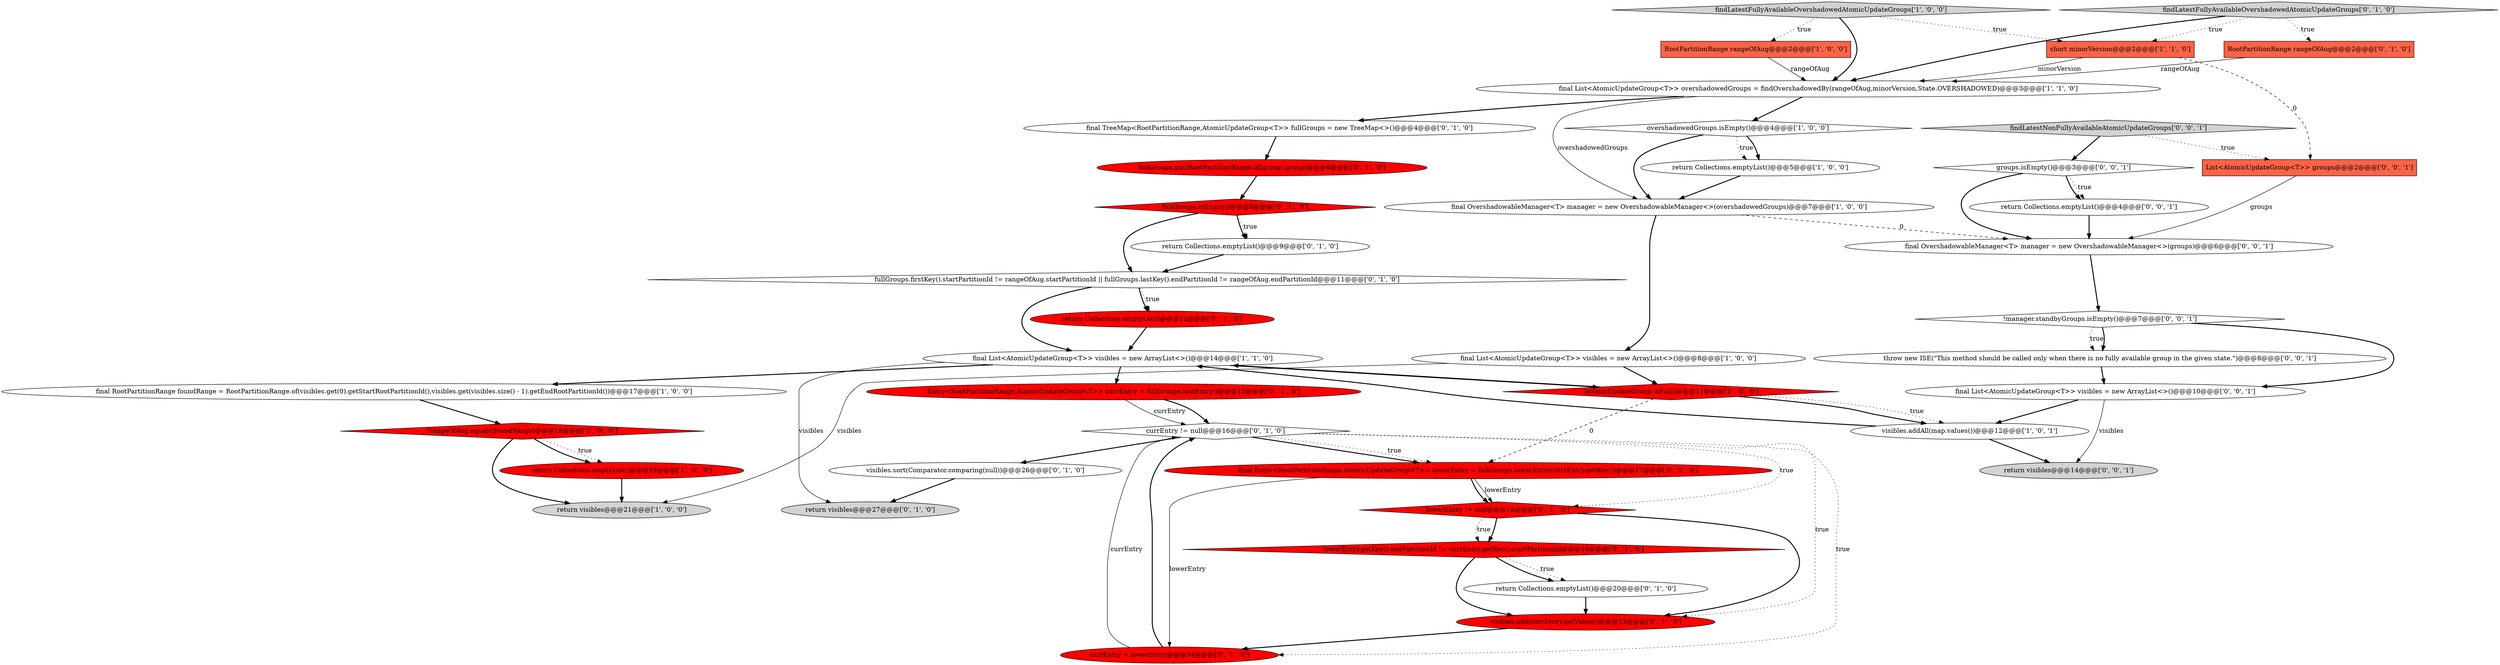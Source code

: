 digraph {
32 [style = filled, label = "final TreeMap<RootPartitionRange,AtomicUpdateGroup<T>> fullGroups = new TreeMap<>()@@@4@@@['0', '1', '0']", fillcolor = white, shape = ellipse image = "AAA0AAABBB2BBB"];
11 [style = filled, label = "findLatestFullyAvailableOvershadowedAtomicUpdateGroups['1', '0', '0']", fillcolor = lightgray, shape = diamond image = "AAA0AAABBB1BBB"];
14 [style = filled, label = "!rangeOfAug.equals(foundRange)@@@18@@@['1', '0', '0']", fillcolor = red, shape = diamond image = "AAA1AAABBB1BBB"];
6 [style = filled, label = "overshadowedGroups.isEmpty()@@@4@@@['1', '0', '0']", fillcolor = white, shape = diamond image = "AAA0AAABBB1BBB"];
18 [style = filled, label = "fullGroups.isEmpty()@@@8@@@['0', '1', '0']", fillcolor = red, shape = diamond image = "AAA1AAABBB2BBB"];
24 [style = filled, label = "fullGroups.put(RootPartitionRange.of(group),group)@@@6@@@['0', '1', '0']", fillcolor = red, shape = ellipse image = "AAA1AAABBB2BBB"];
36 [style = filled, label = "throw new ISE(\"This method should be called only when there is no fully available group in the given state.\")@@@8@@@['0', '0', '1']", fillcolor = white, shape = ellipse image = "AAA0AAABBB3BBB"];
0 [style = filled, label = "final List<AtomicUpdateGroup<T>> visibles = new ArrayList<>()@@@14@@@['1', '1', '0']", fillcolor = white, shape = ellipse image = "AAA0AAABBB1BBB"];
8 [style = filled, label = "return visibles@@@21@@@['1', '0', '0']", fillcolor = lightgray, shape = ellipse image = "AAA0AAABBB1BBB"];
16 [style = filled, label = "return Collections.emptyList()@@@20@@@['0', '1', '0']", fillcolor = white, shape = ellipse image = "AAA0AAABBB2BBB"];
23 [style = filled, label = "currEntry = lowerEntry@@@24@@@['0', '1', '0']", fillcolor = red, shape = ellipse image = "AAA1AAABBB2BBB"];
38 [style = filled, label = "return visibles@@@14@@@['0', '0', '1']", fillcolor = lightgray, shape = ellipse image = "AAA0AAABBB3BBB"];
10 [style = filled, label = "final List<AtomicUpdateGroup<T>> overshadowedGroups = findOvershadowedBy(rangeOfAug,minorVersion,State.OVERSHADOWED)@@@3@@@['1', '1', '0']", fillcolor = white, shape = ellipse image = "AAA0AAABBB1BBB"];
28 [style = filled, label = "fullGroups.firstKey().startPartitionId != rangeOfAug.startPartitionId || fullGroups.lastKey().endPartitionId != rangeOfAug.endPartitionId@@@11@@@['0', '1', '0']", fillcolor = white, shape = diamond image = "AAA0AAABBB2BBB"];
30 [style = filled, label = "lowerEntry.getKey().endPartitionId != currEntry.getKey().startPartitionId@@@19@@@['0', '1', '0']", fillcolor = red, shape = diamond image = "AAA1AAABBB2BBB"];
22 [style = filled, label = "findLatestFullyAvailableOvershadowedAtomicUpdateGroups['0', '1', '0']", fillcolor = lightgray, shape = diamond image = "AAA0AAABBB2BBB"];
2 [style = filled, label = "RootPartitionRange rangeOfAug@@@2@@@['1', '0', '0']", fillcolor = tomato, shape = box image = "AAA0AAABBB1BBB"];
26 [style = filled, label = "Entry<RootPartitionRange,AtomicUpdateGroup<T>> currEntry = fullGroups.lastEntry()@@@15@@@['0', '1', '0']", fillcolor = red, shape = ellipse image = "AAA1AAABBB2BBB"];
27 [style = filled, label = "visibles.sort(Comparator.comparing(null))@@@26@@@['0', '1', '0']", fillcolor = white, shape = ellipse image = "AAA0AAABBB2BBB"];
35 [style = filled, label = "!manager.standbyGroups.isEmpty()@@@7@@@['0', '0', '1']", fillcolor = white, shape = diamond image = "AAA0AAABBB3BBB"];
41 [style = filled, label = "findLatestNonFullyAvailableAtomicUpdateGroups['0', '0', '1']", fillcolor = lightgray, shape = diamond image = "AAA0AAABBB3BBB"];
4 [style = filled, label = "final OvershadowableManager<T> manager = new OvershadowableManager<>(overshadowedGroups)@@@7@@@['1', '0', '0']", fillcolor = white, shape = ellipse image = "AAA0AAABBB1BBB"];
31 [style = filled, label = "final Entry<RootPartitionRange,AtomicUpdateGroup<T>> lowerEntry = fullGroups.lowerEntry(currEntry.getKey())@@@17@@@['0', '1', '0']", fillcolor = red, shape = ellipse image = "AAA1AAABBB2BBB"];
25 [style = filled, label = "RootPartitionRange rangeOfAug@@@2@@@['0', '1', '0']", fillcolor = tomato, shape = box image = "AAA0AAABBB2BBB"];
19 [style = filled, label = "return Collections.emptyList()@@@9@@@['0', '1', '0']", fillcolor = white, shape = ellipse image = "AAA0AAABBB2BBB"];
20 [style = filled, label = "return Collections.emptyList()@@@12@@@['0', '1', '0']", fillcolor = red, shape = ellipse image = "AAA1AAABBB2BBB"];
9 [style = filled, label = "return Collections.emptyList()@@@5@@@['1', '0', '0']", fillcolor = white, shape = ellipse image = "AAA0AAABBB1BBB"];
34 [style = filled, label = "return Collections.emptyList()@@@4@@@['0', '0', '1']", fillcolor = white, shape = ellipse image = "AAA0AAABBB3BBB"];
7 [style = filled, label = "final List<AtomicUpdateGroup<T>> visibles = new ArrayList<>()@@@8@@@['1', '0', '0']", fillcolor = white, shape = ellipse image = "AAA0AAABBB1BBB"];
12 [style = filled, label = "short minorVersion@@@2@@@['1', '1', '0']", fillcolor = tomato, shape = box image = "AAA0AAABBB1BBB"];
37 [style = filled, label = "final List<AtomicUpdateGroup<T>> visibles = new ArrayList<>()@@@10@@@['0', '0', '1']", fillcolor = white, shape = ellipse image = "AAA0AAABBB3BBB"];
39 [style = filled, label = "groups.isEmpty()@@@3@@@['0', '0', '1']", fillcolor = white, shape = diamond image = "AAA0AAABBB3BBB"];
1 [style = filled, label = "visibles.addAll(map.values())@@@12@@@['1', '0', '1']", fillcolor = white, shape = ellipse image = "AAA0AAABBB1BBB"];
15 [style = filled, label = "lowerEntry != null@@@18@@@['0', '1', '0']", fillcolor = red, shape = diamond image = "AAA1AAABBB2BBB"];
40 [style = filled, label = "final OvershadowableManager<T> manager = new OvershadowableManager<>(groups)@@@6@@@['0', '0', '1']", fillcolor = white, shape = ellipse image = "AAA0AAABBB3BBB"];
3 [style = filled, label = "final RootPartitionRange foundRange = RootPartitionRange.of(visibles.get(0).getStartRootPartitionId(),visibles.get(visibles.size() - 1).getEndRootPartitionId())@@@17@@@['1', '0', '0']", fillcolor = white, shape = ellipse image = "AAA0AAABBB1BBB"];
33 [style = filled, label = "List<AtomicUpdateGroup<T>> groups@@@2@@@['0', '0', '1']", fillcolor = tomato, shape = box image = "AAA0AAABBB3BBB"];
13 [style = filled, label = "return Collections.emptyList()@@@19@@@['1', '0', '0']", fillcolor = red, shape = ellipse image = "AAA1AAABBB1BBB"];
21 [style = filled, label = "return visibles@@@27@@@['0', '1', '0']", fillcolor = lightgray, shape = ellipse image = "AAA0AAABBB2BBB"];
29 [style = filled, label = "currEntry != null@@@16@@@['0', '1', '0']", fillcolor = white, shape = diamond image = "AAA0AAABBB2BBB"];
17 [style = filled, label = "visibles.add(currEntry.getValue())@@@23@@@['0', '1', '0']", fillcolor = red, shape = ellipse image = "AAA1AAABBB2BBB"];
5 [style = filled, label = "!atomicUpdateGroup.isFull()@@@11@@@['1', '0', '0']", fillcolor = red, shape = diamond image = "AAA1AAABBB1BBB"];
0->3 [style = bold, label=""];
31->23 [style = solid, label="lowerEntry"];
29->17 [style = dotted, label="true"];
12->33 [style = dashed, label="0"];
30->17 [style = bold, label=""];
0->26 [style = bold, label=""];
40->35 [style = bold, label=""];
34->40 [style = bold, label=""];
28->20 [style = bold, label=""];
12->10 [style = solid, label="minorVersion"];
28->20 [style = dotted, label="true"];
35->36 [style = dotted, label="true"];
39->34 [style = bold, label=""];
26->29 [style = bold, label=""];
9->4 [style = bold, label=""];
29->31 [style = bold, label=""];
3->14 [style = bold, label=""];
20->0 [style = bold, label=""];
23->29 [style = solid, label="currEntry"];
37->1 [style = bold, label=""];
18->19 [style = bold, label=""];
5->1 [style = dotted, label="true"];
11->12 [style = dotted, label="true"];
18->19 [style = dotted, label="true"];
31->15 [style = solid, label="lowerEntry"];
22->25 [style = dotted, label="true"];
33->40 [style = solid, label="groups"];
37->38 [style = solid, label="visibles"];
10->32 [style = bold, label=""];
29->23 [style = dotted, label="true"];
1->0 [style = bold, label=""];
15->30 [style = bold, label=""];
16->17 [style = bold, label=""];
29->15 [style = dotted, label="true"];
24->18 [style = bold, label=""];
31->15 [style = bold, label=""];
10->6 [style = bold, label=""];
18->28 [style = bold, label=""];
17->23 [style = bold, label=""];
4->7 [style = bold, label=""];
14->13 [style = dotted, label="true"];
22->12 [style = dotted, label="true"];
23->29 [style = bold, label=""];
15->30 [style = dotted, label="true"];
28->0 [style = bold, label=""];
6->4 [style = bold, label=""];
5->1 [style = bold, label=""];
29->27 [style = bold, label=""];
7->5 [style = bold, label=""];
15->17 [style = bold, label=""];
11->2 [style = dotted, label="true"];
2->10 [style = solid, label="rangeOfAug"];
10->4 [style = solid, label="overshadowedGroups"];
7->8 [style = solid, label="visibles"];
5->0 [style = bold, label=""];
6->9 [style = dotted, label="true"];
35->37 [style = bold, label=""];
30->16 [style = dotted, label="true"];
11->10 [style = bold, label=""];
26->29 [style = solid, label="currEntry"];
39->40 [style = bold, label=""];
22->10 [style = bold, label=""];
5->31 [style = dashed, label="0"];
14->8 [style = bold, label=""];
25->10 [style = solid, label="rangeOfAug"];
36->37 [style = bold, label=""];
19->28 [style = bold, label=""];
14->13 [style = bold, label=""];
35->36 [style = bold, label=""];
6->9 [style = bold, label=""];
13->8 [style = bold, label=""];
41->39 [style = bold, label=""];
30->16 [style = bold, label=""];
41->33 [style = dotted, label="true"];
0->21 [style = solid, label="visibles"];
32->24 [style = bold, label=""];
27->21 [style = bold, label=""];
4->40 [style = dashed, label="0"];
39->34 [style = dotted, label="true"];
1->38 [style = bold, label=""];
0->5 [style = bold, label=""];
29->31 [style = dotted, label="true"];
}
